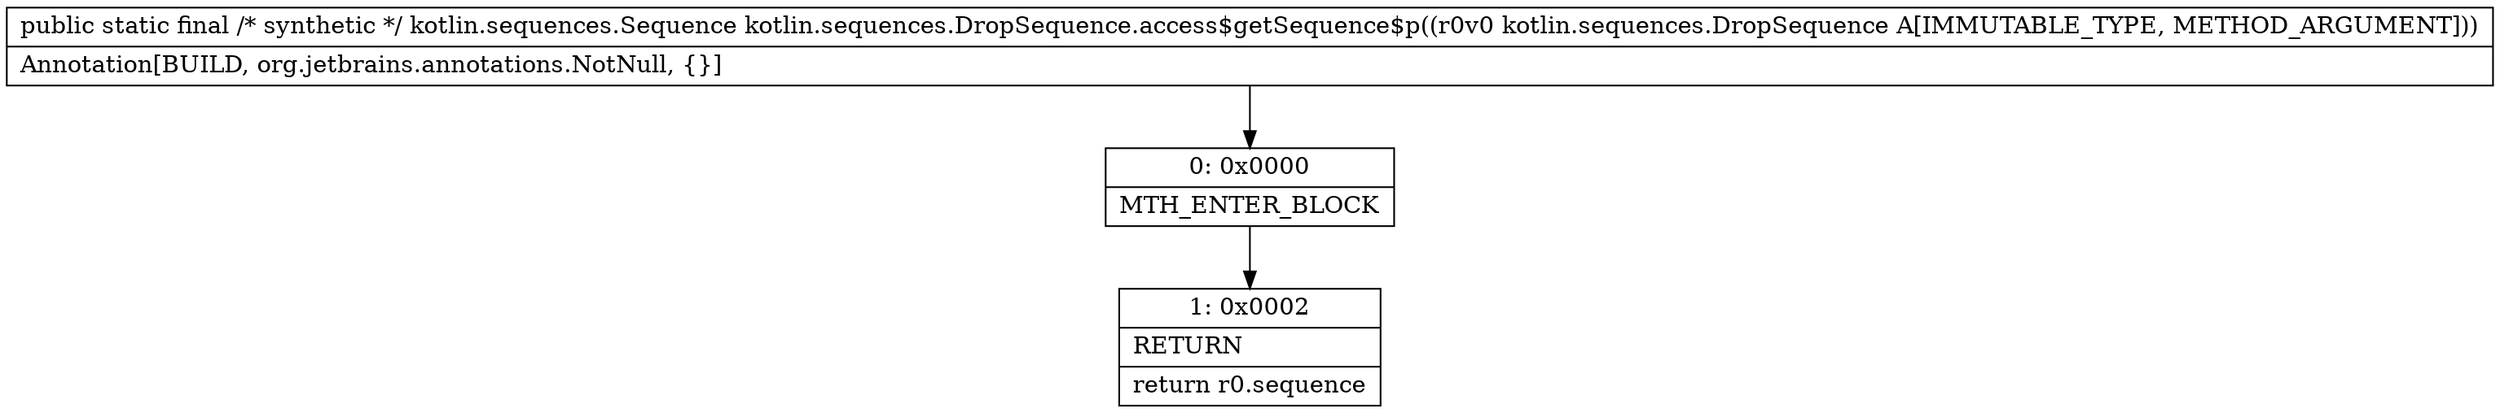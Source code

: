 digraph "CFG forkotlin.sequences.DropSequence.access$getSequence$p(Lkotlin\/sequences\/DropSequence;)Lkotlin\/sequences\/Sequence;" {
Node_0 [shape=record,label="{0\:\ 0x0000|MTH_ENTER_BLOCK\l}"];
Node_1 [shape=record,label="{1\:\ 0x0002|RETURN\l|return r0.sequence\l}"];
MethodNode[shape=record,label="{public static final \/* synthetic *\/ kotlin.sequences.Sequence kotlin.sequences.DropSequence.access$getSequence$p((r0v0 kotlin.sequences.DropSequence A[IMMUTABLE_TYPE, METHOD_ARGUMENT]))  | Annotation[BUILD, org.jetbrains.annotations.NotNull, \{\}]\l}"];
MethodNode -> Node_0;
Node_0 -> Node_1;
}

